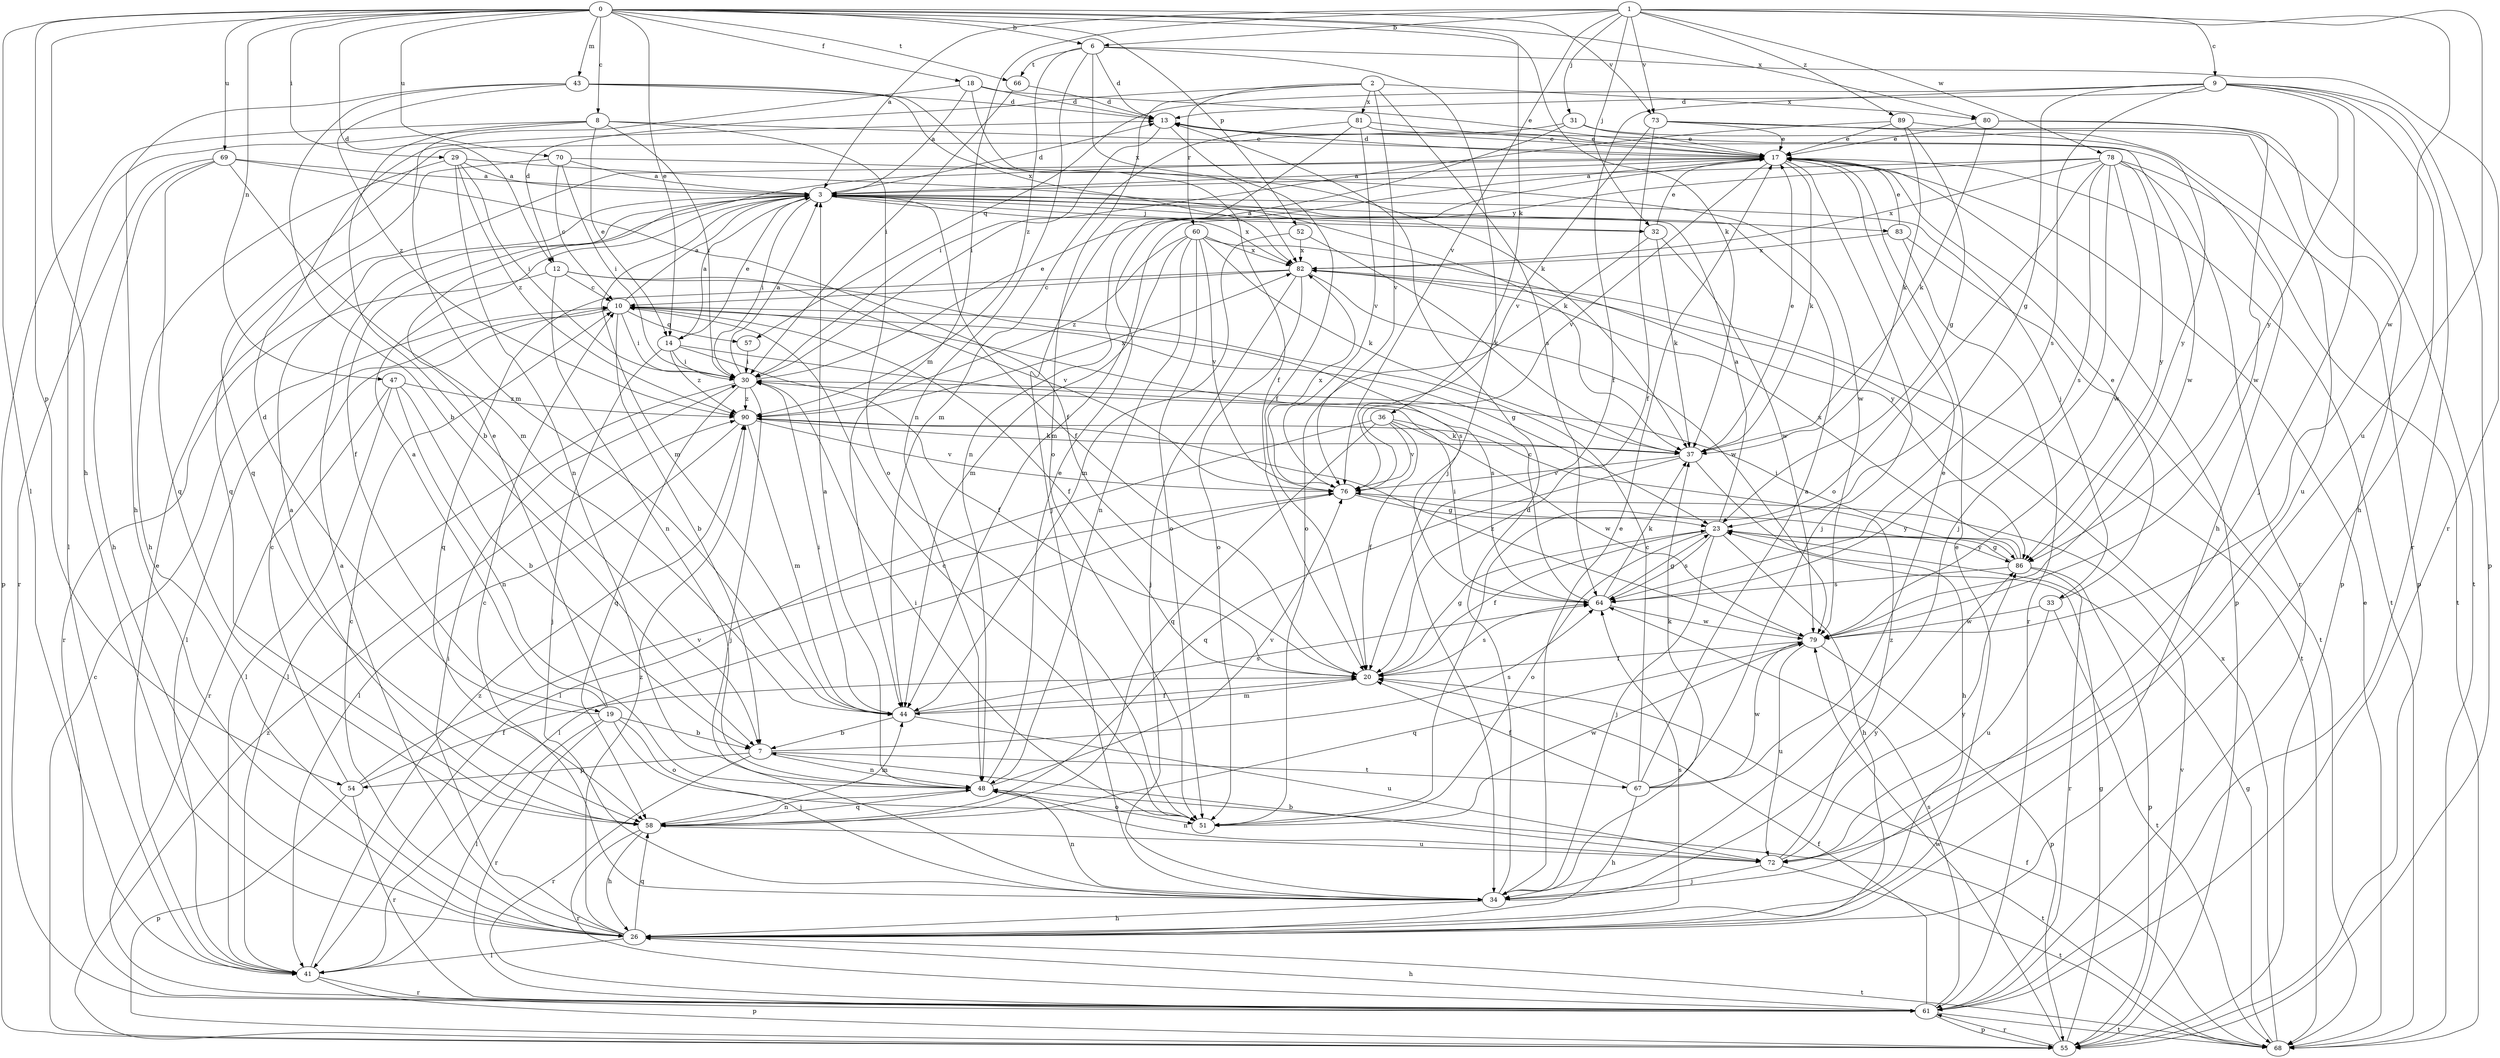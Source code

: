 strict digraph  {
0;
1;
2;
3;
6;
7;
8;
9;
10;
12;
13;
14;
17;
18;
19;
20;
23;
26;
29;
30;
31;
32;
33;
34;
36;
37;
41;
43;
44;
47;
48;
51;
52;
54;
55;
57;
58;
60;
61;
64;
66;
67;
68;
69;
70;
72;
73;
76;
78;
79;
80;
81;
82;
83;
86;
89;
90;
0 -> 6  [label=b];
0 -> 8  [label=c];
0 -> 12  [label=d];
0 -> 14  [label=e];
0 -> 18  [label=f];
0 -> 26  [label=h];
0 -> 29  [label=i];
0 -> 36  [label=k];
0 -> 37  [label=k];
0 -> 41  [label=l];
0 -> 43  [label=m];
0 -> 47  [label=n];
0 -> 52  [label=p];
0 -> 54  [label=p];
0 -> 66  [label=t];
0 -> 69  [label=u];
0 -> 70  [label=u];
0 -> 73  [label=v];
0 -> 80  [label=x];
1 -> 3  [label=a];
1 -> 6  [label=b];
1 -> 9  [label=c];
1 -> 31  [label=j];
1 -> 32  [label=j];
1 -> 44  [label=m];
1 -> 72  [label=u];
1 -> 73  [label=v];
1 -> 76  [label=v];
1 -> 78  [label=w];
1 -> 79  [label=w];
1 -> 89  [label=z];
2 -> 12  [label=d];
2 -> 51  [label=o];
2 -> 60  [label=r];
2 -> 64  [label=s];
2 -> 76  [label=v];
2 -> 80  [label=x];
2 -> 81  [label=x];
3 -> 13  [label=d];
3 -> 14  [label=e];
3 -> 19  [label=f];
3 -> 20  [label=f];
3 -> 30  [label=i];
3 -> 32  [label=j];
3 -> 33  [label=j];
3 -> 44  [label=m];
3 -> 82  [label=x];
3 -> 83  [label=y];
6 -> 13  [label=d];
6 -> 34  [label=j];
6 -> 48  [label=n];
6 -> 61  [label=r];
6 -> 66  [label=t];
6 -> 82  [label=x];
6 -> 90  [label=z];
7 -> 48  [label=n];
7 -> 54  [label=p];
7 -> 61  [label=r];
7 -> 64  [label=s];
7 -> 67  [label=t];
8 -> 7  [label=b];
8 -> 14  [label=e];
8 -> 17  [label=e];
8 -> 30  [label=i];
8 -> 41  [label=l];
8 -> 51  [label=o];
8 -> 55  [label=p];
9 -> 13  [label=d];
9 -> 20  [label=f];
9 -> 23  [label=g];
9 -> 26  [label=h];
9 -> 34  [label=j];
9 -> 55  [label=p];
9 -> 57  [label=q];
9 -> 61  [label=r];
9 -> 64  [label=s];
9 -> 86  [label=y];
10 -> 3  [label=a];
10 -> 7  [label=b];
10 -> 20  [label=f];
10 -> 23  [label=g];
10 -> 30  [label=i];
10 -> 41  [label=l];
10 -> 57  [label=q];
12 -> 10  [label=c];
12 -> 48  [label=n];
12 -> 61  [label=r];
12 -> 64  [label=s];
12 -> 76  [label=v];
13 -> 17  [label=e];
13 -> 20  [label=f];
13 -> 26  [label=h];
13 -> 30  [label=i];
14 -> 3  [label=a];
14 -> 20  [label=f];
14 -> 30  [label=i];
14 -> 34  [label=j];
14 -> 64  [label=s];
14 -> 90  [label=z];
17 -> 3  [label=a];
17 -> 13  [label=d];
17 -> 34  [label=j];
17 -> 37  [label=k];
17 -> 55  [label=p];
17 -> 68  [label=t];
17 -> 76  [label=v];
18 -> 3  [label=a];
18 -> 13  [label=d];
18 -> 17  [label=e];
18 -> 20  [label=f];
18 -> 44  [label=m];
19 -> 3  [label=a];
19 -> 7  [label=b];
19 -> 13  [label=d];
19 -> 17  [label=e];
19 -> 34  [label=j];
19 -> 41  [label=l];
19 -> 51  [label=o];
19 -> 61  [label=r];
20 -> 23  [label=g];
20 -> 44  [label=m];
20 -> 64  [label=s];
23 -> 3  [label=a];
23 -> 20  [label=f];
23 -> 26  [label=h];
23 -> 34  [label=j];
23 -> 51  [label=o];
23 -> 64  [label=s];
23 -> 86  [label=y];
26 -> 3  [label=a];
26 -> 10  [label=c];
26 -> 17  [label=e];
26 -> 30  [label=i];
26 -> 41  [label=l];
26 -> 58  [label=q];
26 -> 64  [label=s];
26 -> 68  [label=t];
26 -> 90  [label=z];
29 -> 3  [label=a];
29 -> 26  [label=h];
29 -> 30  [label=i];
29 -> 37  [label=k];
29 -> 48  [label=n];
29 -> 90  [label=z];
30 -> 3  [label=a];
30 -> 17  [label=e];
30 -> 34  [label=j];
30 -> 41  [label=l];
30 -> 58  [label=q];
30 -> 90  [label=z];
31 -> 17  [label=e];
31 -> 48  [label=n];
31 -> 55  [label=p];
31 -> 58  [label=q];
32 -> 3  [label=a];
32 -> 17  [label=e];
32 -> 37  [label=k];
32 -> 51  [label=o];
32 -> 79  [label=w];
33 -> 17  [label=e];
33 -> 68  [label=t];
33 -> 72  [label=u];
33 -> 79  [label=w];
34 -> 10  [label=c];
34 -> 13  [label=d];
34 -> 17  [label=e];
34 -> 26  [label=h];
34 -> 48  [label=n];
34 -> 86  [label=y];
36 -> 20  [label=f];
36 -> 37  [label=k];
36 -> 41  [label=l];
36 -> 58  [label=q];
36 -> 76  [label=v];
36 -> 79  [label=w];
37 -> 17  [label=e];
37 -> 26  [label=h];
37 -> 58  [label=q];
37 -> 76  [label=v];
41 -> 17  [label=e];
41 -> 55  [label=p];
41 -> 61  [label=r];
41 -> 90  [label=z];
43 -> 7  [label=b];
43 -> 13  [label=d];
43 -> 26  [label=h];
43 -> 37  [label=k];
43 -> 82  [label=x];
43 -> 90  [label=z];
44 -> 7  [label=b];
44 -> 20  [label=f];
44 -> 30  [label=i];
44 -> 64  [label=s];
44 -> 72  [label=u];
47 -> 7  [label=b];
47 -> 41  [label=l];
47 -> 48  [label=n];
47 -> 61  [label=r];
47 -> 90  [label=z];
48 -> 3  [label=a];
48 -> 17  [label=e];
48 -> 51  [label=o];
48 -> 58  [label=q];
48 -> 68  [label=t];
48 -> 76  [label=v];
51 -> 10  [label=c];
51 -> 30  [label=i];
51 -> 79  [label=w];
52 -> 37  [label=k];
52 -> 44  [label=m];
52 -> 82  [label=x];
54 -> 10  [label=c];
54 -> 20  [label=f];
54 -> 55  [label=p];
54 -> 61  [label=r];
54 -> 76  [label=v];
55 -> 10  [label=c];
55 -> 23  [label=g];
55 -> 61  [label=r];
55 -> 76  [label=v];
55 -> 79  [label=w];
55 -> 90  [label=z];
57 -> 30  [label=i];
58 -> 3  [label=a];
58 -> 26  [label=h];
58 -> 44  [label=m];
58 -> 48  [label=n];
58 -> 61  [label=r];
58 -> 72  [label=u];
60 -> 37  [label=k];
60 -> 44  [label=m];
60 -> 48  [label=n];
60 -> 51  [label=o];
60 -> 76  [label=v];
60 -> 82  [label=x];
60 -> 86  [label=y];
60 -> 90  [label=z];
61 -> 20  [label=f];
61 -> 26  [label=h];
61 -> 55  [label=p];
61 -> 64  [label=s];
61 -> 68  [label=t];
64 -> 10  [label=c];
64 -> 23  [label=g];
64 -> 30  [label=i];
64 -> 37  [label=k];
64 -> 79  [label=w];
66 -> 13  [label=d];
66 -> 30  [label=i];
67 -> 3  [label=a];
67 -> 10  [label=c];
67 -> 17  [label=e];
67 -> 20  [label=f];
67 -> 26  [label=h];
67 -> 37  [label=k];
67 -> 79  [label=w];
68 -> 17  [label=e];
68 -> 20  [label=f];
68 -> 23  [label=g];
68 -> 82  [label=x];
69 -> 3  [label=a];
69 -> 20  [label=f];
69 -> 26  [label=h];
69 -> 44  [label=m];
69 -> 58  [label=q];
69 -> 61  [label=r];
70 -> 3  [label=a];
70 -> 10  [label=c];
70 -> 30  [label=i];
70 -> 58  [label=q];
70 -> 79  [label=w];
72 -> 7  [label=b];
72 -> 34  [label=j];
72 -> 48  [label=n];
72 -> 68  [label=t];
72 -> 86  [label=y];
72 -> 90  [label=z];
73 -> 17  [label=e];
73 -> 20  [label=f];
73 -> 72  [label=u];
73 -> 76  [label=v];
73 -> 86  [label=y];
76 -> 23  [label=g];
76 -> 41  [label=l];
76 -> 82  [label=x];
76 -> 86  [label=y];
78 -> 3  [label=a];
78 -> 34  [label=j];
78 -> 44  [label=m];
78 -> 51  [label=o];
78 -> 61  [label=r];
78 -> 64  [label=s];
78 -> 68  [label=t];
78 -> 79  [label=w];
78 -> 82  [label=x];
78 -> 86  [label=y];
79 -> 20  [label=f];
79 -> 55  [label=p];
79 -> 58  [label=q];
79 -> 72  [label=u];
79 -> 90  [label=z];
80 -> 17  [label=e];
80 -> 37  [label=k];
80 -> 55  [label=p];
80 -> 79  [label=w];
81 -> 17  [label=e];
81 -> 34  [label=j];
81 -> 44  [label=m];
81 -> 76  [label=v];
81 -> 79  [label=w];
82 -> 10  [label=c];
82 -> 34  [label=j];
82 -> 51  [label=o];
82 -> 58  [label=q];
82 -> 68  [label=t];
82 -> 79  [label=w];
83 -> 17  [label=e];
83 -> 61  [label=r];
83 -> 68  [label=t];
83 -> 82  [label=x];
86 -> 23  [label=g];
86 -> 30  [label=i];
86 -> 55  [label=p];
86 -> 61  [label=r];
86 -> 64  [label=s];
86 -> 82  [label=x];
89 -> 17  [label=e];
89 -> 23  [label=g];
89 -> 30  [label=i];
89 -> 37  [label=k];
89 -> 68  [label=t];
90 -> 37  [label=k];
90 -> 41  [label=l];
90 -> 44  [label=m];
90 -> 76  [label=v];
90 -> 82  [label=x];
}
